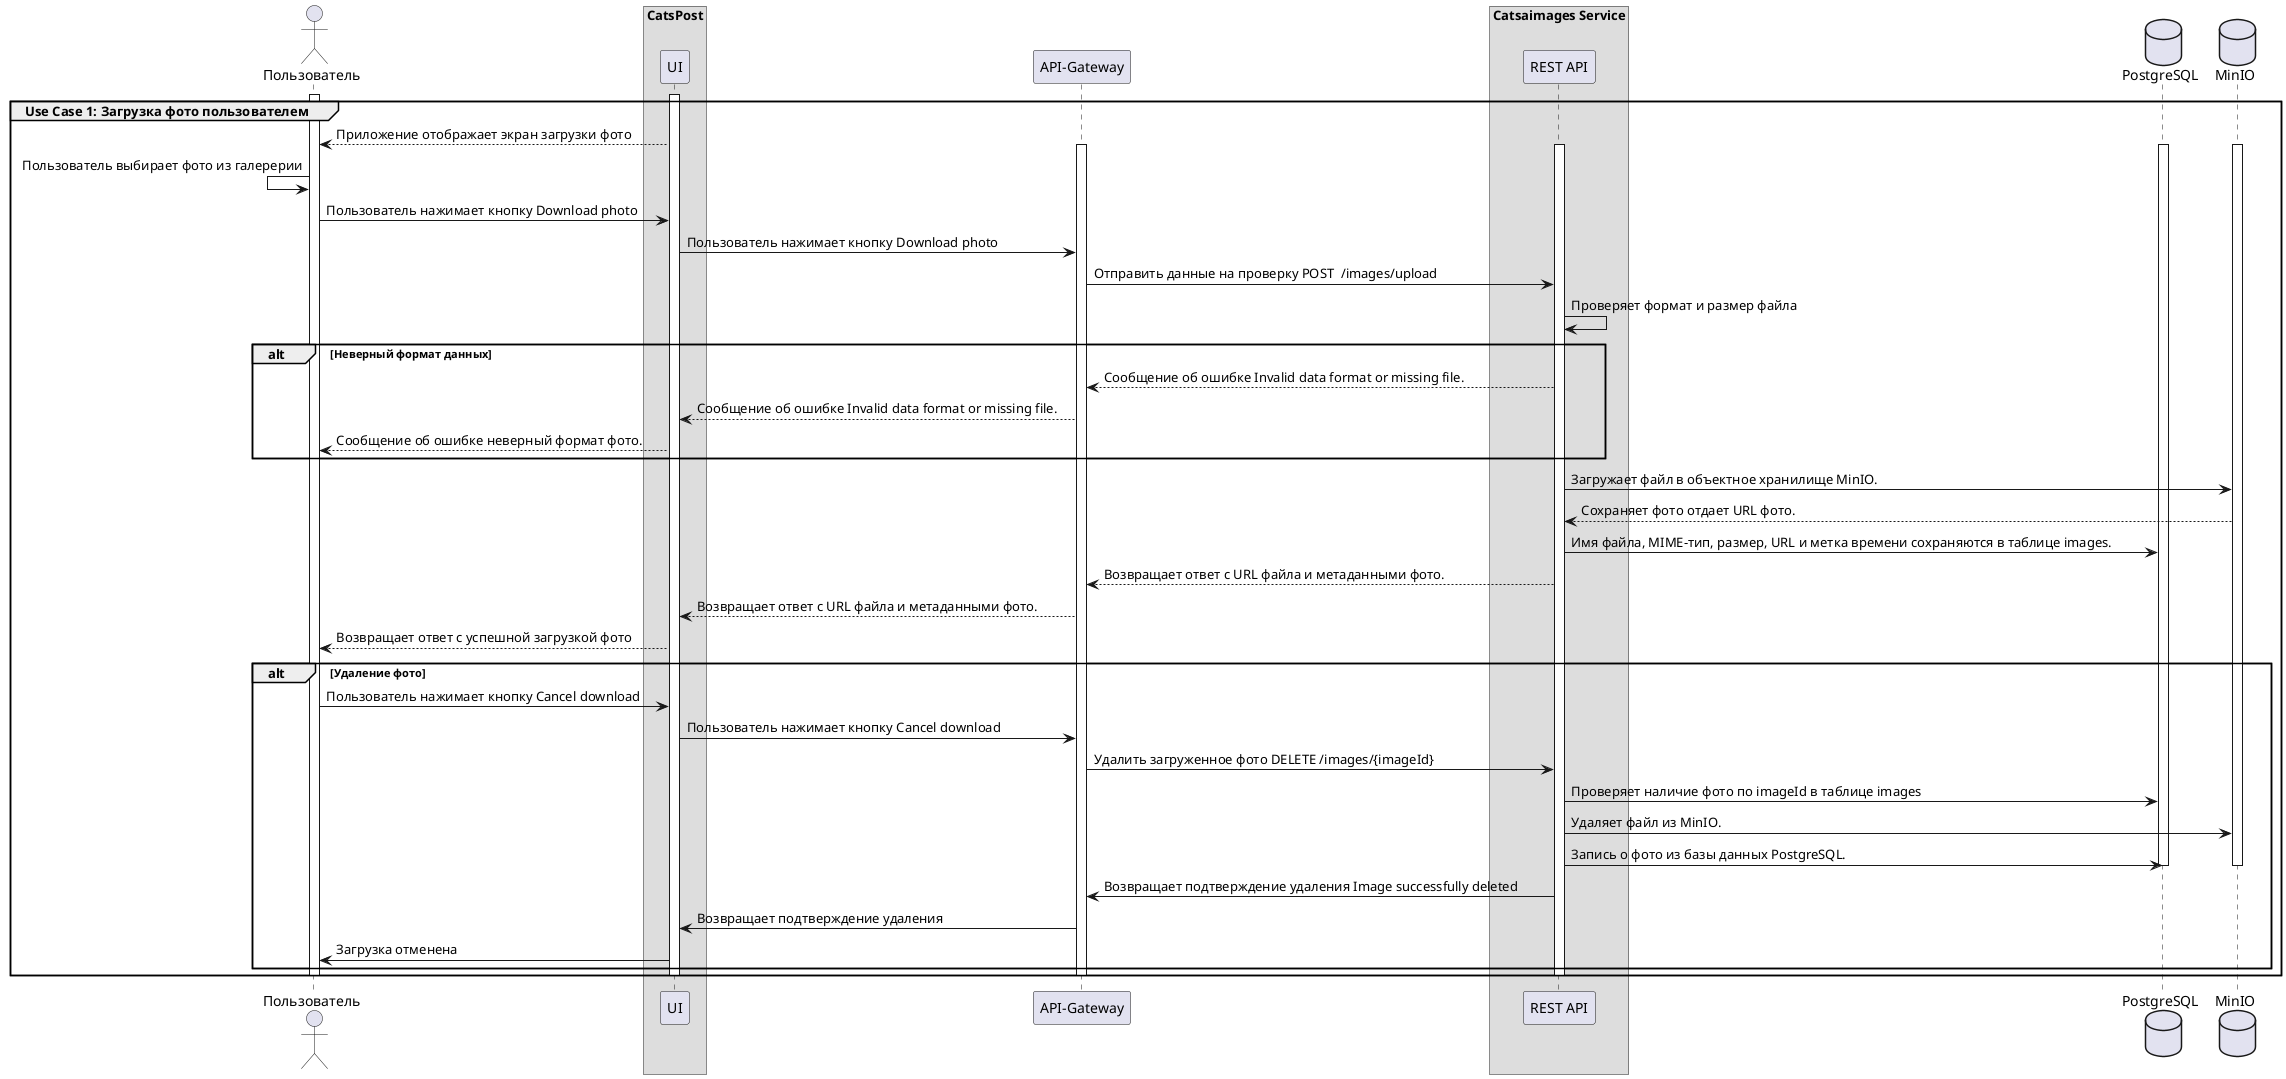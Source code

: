 @startuml
actor "Пользователь" as User
box "CatsPost"
    participant "UI" as UI
end box
participant "API-Gateway" as Gateway
box "Catsaimages Service"
participant "REST API" as REST
end box
database "PostgreSQL" as PostgreSQL
database "MinIO" as MinIO

group Use Case 1: Загрузка фото пользователем
activate User
activate UI
User <-- UI: Приложение отображает экран загрузки фото
activate Gateway
activate REST
activate PostgreSQL
activate MinIO
User <- User: Пользователь выбирает фото из галерерии
User -> UI: Пользователь нажимает кнопку Download photo
UI -> Gateway: Пользователь нажимает кнопку Download photo
Gateway -> REST: Отправить данные на проверку POST  /images/upload
REST -> REST: Проверяет формат и размер файла
alt Неверный формат данных
REST --> Gateway: Сообщение об ошибке Invalid data format or missing file.
Gateway --> UI: Сообщение об ошибке Invalid data format or missing file.
UI --> User: Сообщение об ошибке неверный формат фото.
end
REST -> MinIO: Загружает файл в объектное хранилище MinIO.
MinIO --> REST:Сохраняет фото отдает URL фото.
REST -> PostgreSQL: Имя файла, MIME-тип, размер, URL и метка времени сохраняются в таблице images.
REST --> Gateway: Возвращает ответ с URL файла и метаданными фото.
Gateway--> UI: Возвращает ответ с URL файла и метаданными фото.
UI--> User: Возвращает ответ с успешной загрузкой фото
alt Удаление фото
User -> UI: Пользователь нажимает кнопку Cancel download
UI -> Gateway: Пользователь нажимает кнопку Cancel download
Gateway -> REST: Удалить загруженное фото DELETE /images/{imageId}
REST -> PostgreSQL: Проверяет наличие фото по imageId в таблице images
REST -> MinIO: Удаляет файл из MinIO.
REST -> PostgreSQL: Запись о фото из базы данных PostgreSQL.
deactivate PostgreSQL
deactivate MinIO
REST -> Gateway: Возвращает подтверждение удаления Image successfully deleted
Gateway -> UI: Возвращает подтверждение удаления
UI -> User: Загрузка отменена
end
deactivate User
deactivate UI
deactivate Gateway
deactivate REST
end group
@enduml